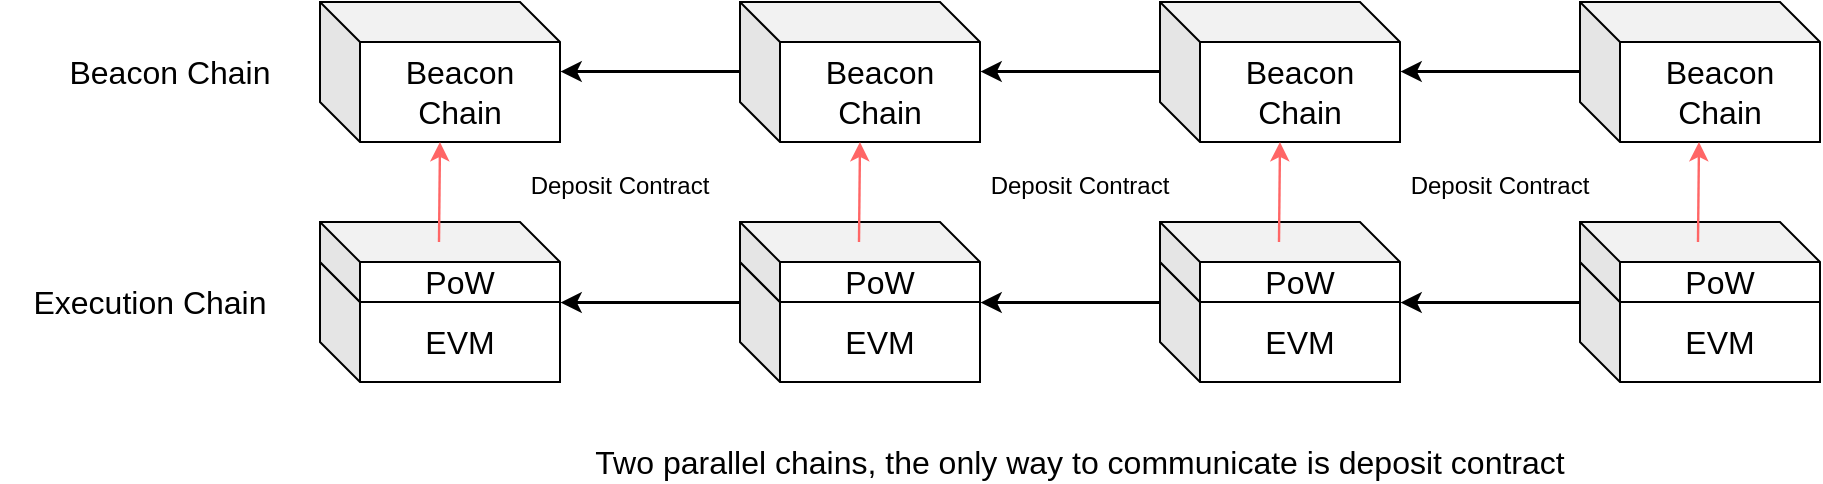 <mxfile version="20.7.4" type="github">
  <diagram id="f6mKbpGXD1SB-0XBqbad" name="Page-1">
    <mxGraphModel dx="1026" dy="661" grid="1" gridSize="10" guides="1" tooltips="1" connect="1" arrows="1" fold="1" page="1" pageScale="1" pageWidth="850" pageHeight="1100" math="0" shadow="0">
      <root>
        <mxCell id="0" />
        <mxCell id="1" parent="0" />
        <mxCell id="HqmG7QS4N1iPkq1eYaqS-1" value="&lt;font style=&quot;font-size: 16px&quot;&gt;EVM&lt;/font&gt;" style="shape=cube;whiteSpace=wrap;html=1;boundedLbl=1;backgroundOutline=1;darkOpacity=0.05;darkOpacity2=0.1;" parent="1" vertex="1">
          <mxGeometry x="160" y="390" width="120" height="60" as="geometry" />
        </mxCell>
        <mxCell id="HqmG7QS4N1iPkq1eYaqS-2" value="&lt;font style=&quot;font-size: 16px&quot;&gt;PoW&lt;/font&gt;" style="shape=cube;whiteSpace=wrap;html=1;boundedLbl=1;backgroundOutline=1;darkOpacity=0.05;darkOpacity2=0.1;" parent="1" vertex="1">
          <mxGeometry x="160" y="370" width="120" height="40" as="geometry" />
        </mxCell>
        <mxCell id="HqmG7QS4N1iPkq1eYaqS-3" value="&lt;font style=&quot;font-size: 16px&quot;&gt;EVM&lt;/font&gt;" style="shape=cube;whiteSpace=wrap;html=1;boundedLbl=1;backgroundOutline=1;darkOpacity=0.05;darkOpacity2=0.1;" parent="1" vertex="1">
          <mxGeometry x="370" y="390" width="120" height="60" as="geometry" />
        </mxCell>
        <mxCell id="HqmG7QS4N1iPkq1eYaqS-4" value="&lt;font style=&quot;font-size: 16px&quot;&gt;PoW&lt;/font&gt;" style="shape=cube;whiteSpace=wrap;html=1;boundedLbl=1;backgroundOutline=1;darkOpacity=0.05;darkOpacity2=0.1;" parent="1" vertex="1">
          <mxGeometry x="370" y="370" width="120" height="40" as="geometry" />
        </mxCell>
        <mxCell id="HqmG7QS4N1iPkq1eYaqS-7" value="&lt;font style=&quot;font-size: 16px&quot;&gt;EVM&lt;/font&gt;" style="shape=cube;whiteSpace=wrap;html=1;boundedLbl=1;backgroundOutline=1;darkOpacity=0.05;darkOpacity2=0.1;" parent="1" vertex="1">
          <mxGeometry x="580" y="390" width="120" height="60" as="geometry" />
        </mxCell>
        <mxCell id="HqmG7QS4N1iPkq1eYaqS-8" value="&lt;font style=&quot;font-size: 16px&quot;&gt;PoW&lt;/font&gt;" style="shape=cube;whiteSpace=wrap;html=1;boundedLbl=1;backgroundOutline=1;darkOpacity=0.05;darkOpacity2=0.1;" parent="1" vertex="1">
          <mxGeometry x="580" y="370" width="120" height="40" as="geometry" />
        </mxCell>
        <mxCell id="HqmG7QS4N1iPkq1eYaqS-9" value="&lt;font style=&quot;font-size: 16px&quot;&gt;EVM&lt;/font&gt;" style="shape=cube;whiteSpace=wrap;html=1;boundedLbl=1;backgroundOutline=1;darkOpacity=0.05;darkOpacity2=0.1;" parent="1" vertex="1">
          <mxGeometry x="790" y="390" width="120" height="60" as="geometry" />
        </mxCell>
        <mxCell id="HqmG7QS4N1iPkq1eYaqS-10" value="&lt;font style=&quot;font-size: 16px&quot;&gt;PoW&lt;/font&gt;" style="shape=cube;whiteSpace=wrap;html=1;boundedLbl=1;backgroundOutline=1;darkOpacity=0.05;darkOpacity2=0.1;" parent="1" vertex="1">
          <mxGeometry x="790" y="370" width="120" height="40" as="geometry" />
        </mxCell>
        <mxCell id="HqmG7QS4N1iPkq1eYaqS-12" value="&lt;span style=&quot;font-size: 16px; user-select: auto;&quot;&gt;Execution Chain&lt;/span&gt;" style="text;html=1;strokeColor=none;fillColor=none;align=center;verticalAlign=middle;whiteSpace=wrap;rounded=0;fontSize=12;" parent="1" vertex="1">
          <mxGeometry y="395" width="150" height="30" as="geometry" />
        </mxCell>
        <mxCell id="HqmG7QS4N1iPkq1eYaqS-13" value="&lt;span style=&quot;font-size: 16px;&quot;&gt;Beacon Chain&lt;/span&gt;" style="shape=cube;whiteSpace=wrap;html=1;boundedLbl=1;backgroundOutline=1;darkOpacity=0.05;darkOpacity2=0.1;" parent="1" vertex="1">
          <mxGeometry x="160" y="260" width="120" height="70" as="geometry" />
        </mxCell>
        <mxCell id="HqmG7QS4N1iPkq1eYaqS-14" value="&lt;span style=&quot;font-size: 16px;&quot;&gt;Beacon Chain&lt;/span&gt;" style="shape=cube;whiteSpace=wrap;html=1;boundedLbl=1;backgroundOutline=1;darkOpacity=0.05;darkOpacity2=0.1;" parent="1" vertex="1">
          <mxGeometry x="370" y="260" width="120" height="70" as="geometry" />
        </mxCell>
        <mxCell id="HqmG7QS4N1iPkq1eYaqS-15" value="&lt;span style=&quot;font-size: 16px;&quot;&gt;Beacon Chain&lt;/span&gt;" style="shape=cube;whiteSpace=wrap;html=1;boundedLbl=1;backgroundOutline=1;darkOpacity=0.05;darkOpacity2=0.1;" parent="1" vertex="1">
          <mxGeometry x="580" y="260" width="120" height="70" as="geometry" />
        </mxCell>
        <mxCell id="HqmG7QS4N1iPkq1eYaqS-16" value="&lt;span style=&quot;font-size: 16px;&quot;&gt;Beacon Chain&lt;/span&gt;" style="shape=cube;whiteSpace=wrap;html=1;boundedLbl=1;backgroundOutline=1;darkOpacity=0.05;darkOpacity2=0.1;" parent="1" vertex="1">
          <mxGeometry x="790" y="260" width="120" height="70" as="geometry" />
        </mxCell>
        <mxCell id="HqmG7QS4N1iPkq1eYaqS-17" value="" style="endArrow=classic;html=1;rounded=0;strokeWidth=1.5;fontSize=16;exitX=0;exitY=0;exitDx=0;exitDy=20;exitPerimeter=0;" parent="1" source="HqmG7QS4N1iPkq1eYaqS-3" edge="1">
          <mxGeometry width="50" height="50" relative="1" as="geometry">
            <mxPoint x="350" y="409.5" as="sourcePoint" />
            <mxPoint x="280" y="410" as="targetPoint" />
          </mxGeometry>
        </mxCell>
        <mxCell id="HqmG7QS4N1iPkq1eYaqS-18" value="" style="endArrow=classic;html=1;rounded=0;strokeWidth=1.5;fontSize=16;exitX=0;exitY=0;exitDx=0;exitDy=20;exitPerimeter=0;" parent="1" edge="1">
          <mxGeometry width="50" height="50" relative="1" as="geometry">
            <mxPoint x="580" y="410" as="sourcePoint" />
            <mxPoint x="490" y="410" as="targetPoint" />
          </mxGeometry>
        </mxCell>
        <mxCell id="HqmG7QS4N1iPkq1eYaqS-19" value="" style="endArrow=classic;html=1;rounded=0;strokeWidth=1.5;fontSize=16;exitX=0;exitY=0;exitDx=0;exitDy=20;exitPerimeter=0;" parent="1" edge="1">
          <mxGeometry width="50" height="50" relative="1" as="geometry">
            <mxPoint x="790" y="410" as="sourcePoint" />
            <mxPoint x="700" y="410" as="targetPoint" />
          </mxGeometry>
        </mxCell>
        <mxCell id="HqmG7QS4N1iPkq1eYaqS-20" value="" style="endArrow=classic;html=1;rounded=0;strokeWidth=1.5;fontSize=16;exitX=0;exitY=0;exitDx=0;exitDy=20;exitPerimeter=0;" parent="1" edge="1">
          <mxGeometry width="50" height="50" relative="1" as="geometry">
            <mxPoint x="370" y="294.5" as="sourcePoint" />
            <mxPoint x="280" y="294.5" as="targetPoint" />
          </mxGeometry>
        </mxCell>
        <mxCell id="HqmG7QS4N1iPkq1eYaqS-21" value="" style="endArrow=classic;html=1;rounded=0;strokeWidth=1.5;fontSize=16;exitX=0;exitY=0;exitDx=0;exitDy=20;exitPerimeter=0;" parent="1" edge="1">
          <mxGeometry width="50" height="50" relative="1" as="geometry">
            <mxPoint x="580" y="294.5" as="sourcePoint" />
            <mxPoint x="490" y="294.5" as="targetPoint" />
          </mxGeometry>
        </mxCell>
        <mxCell id="HqmG7QS4N1iPkq1eYaqS-22" value="" style="endArrow=classic;html=1;rounded=0;strokeWidth=1.5;fontSize=16;exitX=0;exitY=0;exitDx=0;exitDy=20;exitPerimeter=0;" parent="1" edge="1">
          <mxGeometry width="50" height="50" relative="1" as="geometry">
            <mxPoint x="790" y="294.5" as="sourcePoint" />
            <mxPoint x="700" y="294.5" as="targetPoint" />
          </mxGeometry>
        </mxCell>
        <mxCell id="HqmG7QS4N1iPkq1eYaqS-24" value="&lt;span style=&quot;font-size: 16px;&quot;&gt;Beacon Chain&lt;/span&gt;" style="text;html=1;strokeColor=none;fillColor=none;align=center;verticalAlign=middle;whiteSpace=wrap;rounded=0;fontSize=12;" parent="1" vertex="1">
          <mxGeometry x="10" y="280" width="150" height="30" as="geometry" />
        </mxCell>
        <mxCell id="HqmG7QS4N1iPkq1eYaqS-26" value="" style="endArrow=classic;html=1;rounded=0;strokeColor=#FF6666;strokeWidth=1.2;" parent="1" edge="1">
          <mxGeometry width="50" height="50" relative="1" as="geometry">
            <mxPoint x="219.5" y="380" as="sourcePoint" />
            <mxPoint x="220" y="330" as="targetPoint" />
          </mxGeometry>
        </mxCell>
        <mxCell id="HqmG7QS4N1iPkq1eYaqS-27" value="" style="endArrow=classic;html=1;rounded=0;strokeColor=#FF6666;strokeWidth=1.2;" parent="1" edge="1">
          <mxGeometry width="50" height="50" relative="1" as="geometry">
            <mxPoint x="429.5" y="380" as="sourcePoint" />
            <mxPoint x="430" y="330" as="targetPoint" />
          </mxGeometry>
        </mxCell>
        <mxCell id="HqmG7QS4N1iPkq1eYaqS-28" value="" style="endArrow=classic;html=1;rounded=0;strokeColor=#FF6666;strokeWidth=1.2;" parent="1" edge="1">
          <mxGeometry width="50" height="50" relative="1" as="geometry">
            <mxPoint x="639.5" y="380" as="sourcePoint" />
            <mxPoint x="640" y="330" as="targetPoint" />
          </mxGeometry>
        </mxCell>
        <mxCell id="HqmG7QS4N1iPkq1eYaqS-29" value="" style="endArrow=classic;html=1;rounded=0;strokeColor=#FF6666;strokeWidth=1.2;" parent="1" edge="1">
          <mxGeometry width="50" height="50" relative="1" as="geometry">
            <mxPoint x="849" y="380" as="sourcePoint" />
            <mxPoint x="849.5" y="330" as="targetPoint" />
          </mxGeometry>
        </mxCell>
        <mxCell id="HqmG7QS4N1iPkq1eYaqS-30" value="&lt;font style=&quot;font-size: 12px;&quot;&gt;Deposit Contract&lt;/font&gt;" style="text;html=1;strokeColor=none;fillColor=none;align=center;verticalAlign=middle;whiteSpace=wrap;rounded=0;fontSize=16;" parent="1" vertex="1">
          <mxGeometry x="260" y="340" width="100" height="20" as="geometry" />
        </mxCell>
        <mxCell id="HqmG7QS4N1iPkq1eYaqS-31" value="&lt;font style=&quot;font-size: 12px;&quot;&gt;Deposit Contract&lt;/font&gt;" style="text;html=1;strokeColor=none;fillColor=none;align=center;verticalAlign=middle;whiteSpace=wrap;rounded=0;fontSize=16;" parent="1" vertex="1">
          <mxGeometry x="490" y="340" width="100" height="20" as="geometry" />
        </mxCell>
        <mxCell id="HqmG7QS4N1iPkq1eYaqS-32" value="&lt;font style=&quot;font-size: 12px;&quot;&gt;Deposit Contract&lt;/font&gt;" style="text;html=1;strokeColor=none;fillColor=none;align=center;verticalAlign=middle;whiteSpace=wrap;rounded=0;fontSize=16;" parent="1" vertex="1">
          <mxGeometry x="700" y="340" width="100" height="20" as="geometry" />
        </mxCell>
        <mxCell id="HqmG7QS4N1iPkq1eYaqS-35" value="Two parallel chains, the only way to communicate is deposit contract" style="text;html=1;strokeColor=none;fillColor=none;align=center;verticalAlign=middle;whiteSpace=wrap;rounded=0;fontSize=16;" parent="1" vertex="1">
          <mxGeometry x="295" y="480" width="490" height="20" as="geometry" />
        </mxCell>
      </root>
    </mxGraphModel>
  </diagram>
</mxfile>
